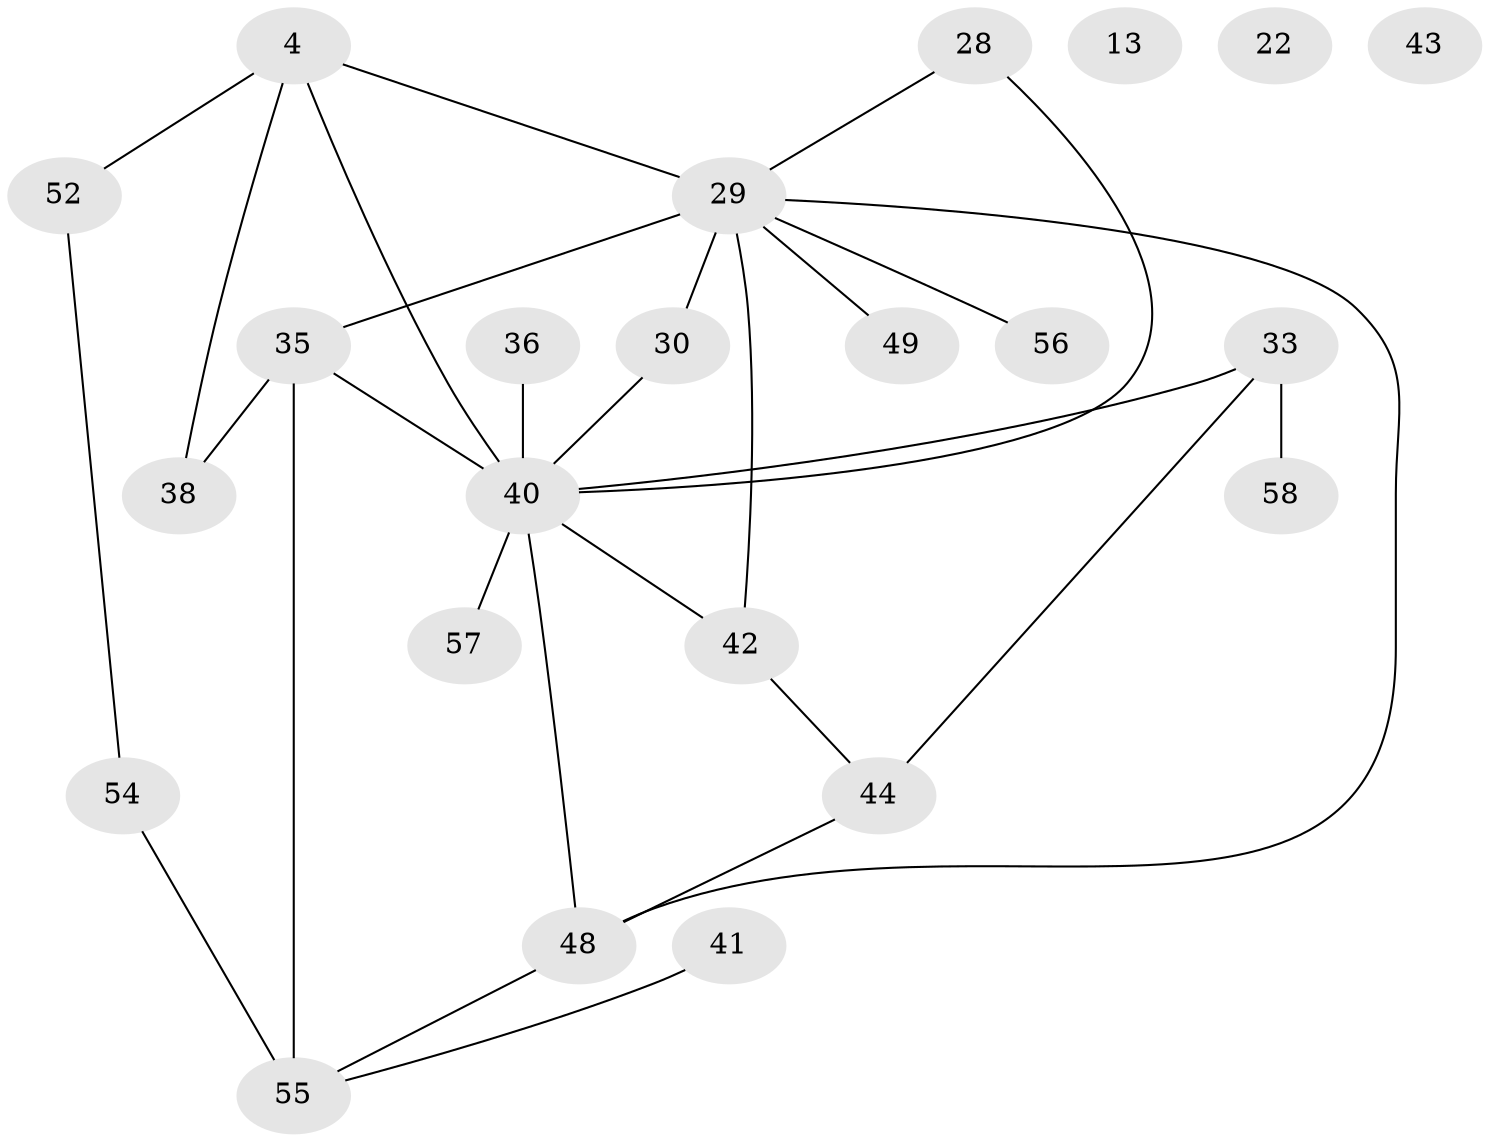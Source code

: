 // original degree distribution, {2: 0.27586206896551724, 4: 0.10344827586206896, 6: 0.05172413793103448, 1: 0.22413793103448276, 7: 0.034482758620689655, 3: 0.1896551724137931, 0: 0.05172413793103448, 5: 0.06896551724137931}
// Generated by graph-tools (version 1.1) at 2025/44/03/04/25 21:44:02]
// undirected, 23 vertices, 29 edges
graph export_dot {
graph [start="1"]
  node [color=gray90,style=filled];
  4;
  13;
  22;
  28;
  29 [super="+6+27"];
  30 [super="+23"];
  33 [super="+26"];
  35 [super="+34"];
  36 [super="+24"];
  38 [super="+25"];
  40 [super="+17+37"];
  41;
  42 [super="+39"];
  43;
  44 [super="+11+21"];
  48 [super="+19+47"];
  49 [super="+31+46"];
  52 [super="+51"];
  54 [super="+53"];
  55 [super="+50+14"];
  56;
  57;
  58;
  4 -- 29 [weight=2];
  4 -- 52 [weight=2];
  4 -- 38;
  4 -- 40;
  28 -- 29;
  28 -- 40;
  29 -- 56;
  29 -- 35 [weight=2];
  29 -- 48;
  29 -- 30;
  29 -- 42;
  29 -- 49;
  30 -- 40;
  33 -- 44 [weight=2];
  33 -- 58 [weight=2];
  33 -- 40 [weight=2];
  35 -- 55 [weight=3];
  35 -- 40 [weight=5];
  35 -- 38;
  36 -- 40;
  40 -- 42 [weight=2];
  40 -- 48;
  40 -- 57;
  41 -- 55;
  42 -- 44;
  44 -- 48;
  48 -- 55;
  52 -- 54;
  54 -- 55;
}
